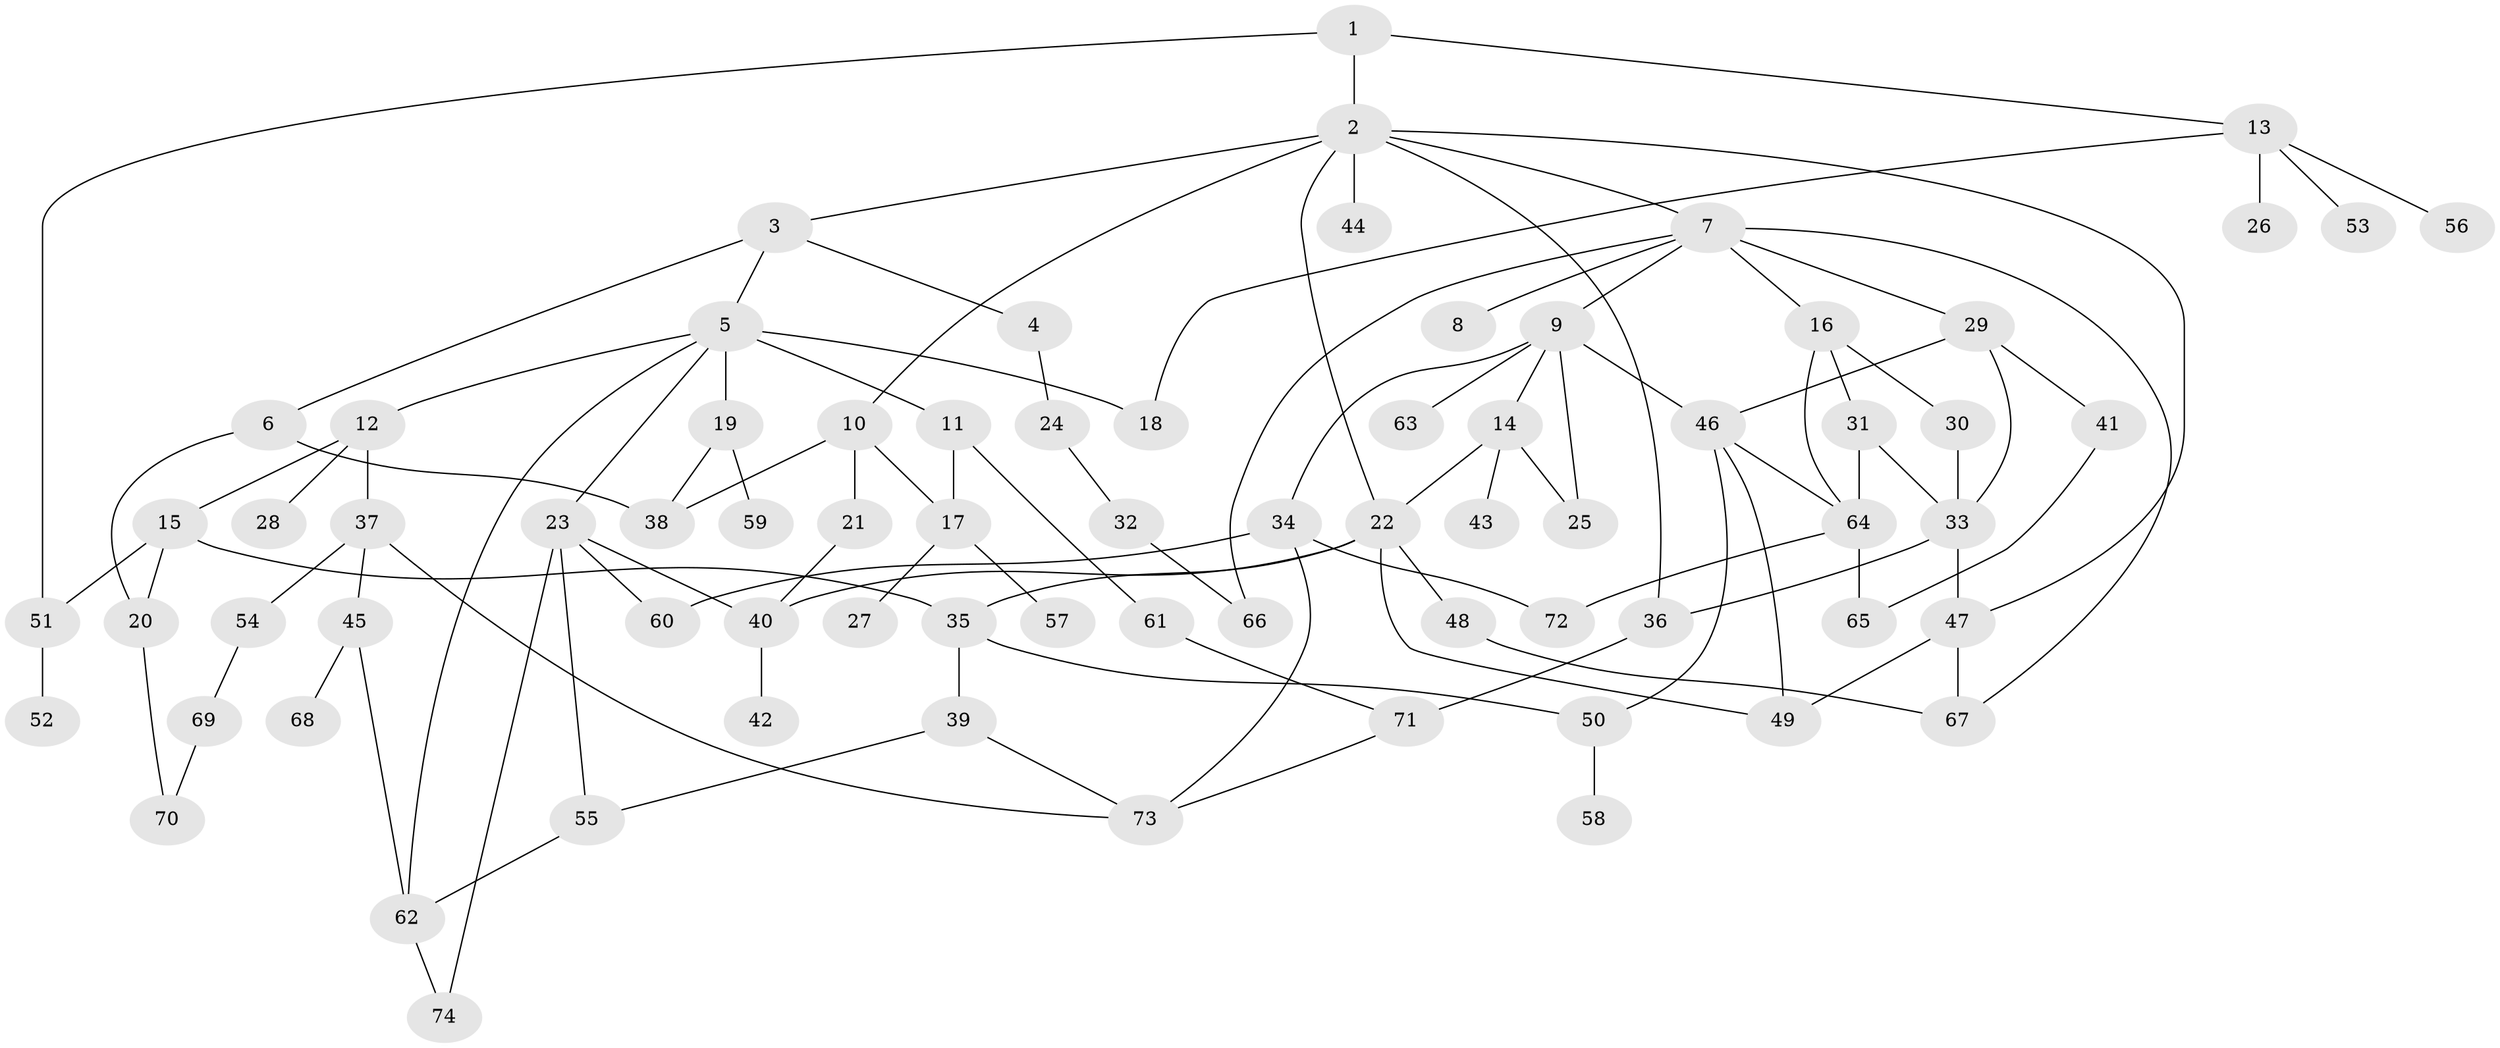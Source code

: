// Generated by graph-tools (version 1.1) at 2025/34/03/09/25 02:34:25]
// undirected, 74 vertices, 109 edges
graph export_dot {
graph [start="1"]
  node [color=gray90,style=filled];
  1;
  2;
  3;
  4;
  5;
  6;
  7;
  8;
  9;
  10;
  11;
  12;
  13;
  14;
  15;
  16;
  17;
  18;
  19;
  20;
  21;
  22;
  23;
  24;
  25;
  26;
  27;
  28;
  29;
  30;
  31;
  32;
  33;
  34;
  35;
  36;
  37;
  38;
  39;
  40;
  41;
  42;
  43;
  44;
  45;
  46;
  47;
  48;
  49;
  50;
  51;
  52;
  53;
  54;
  55;
  56;
  57;
  58;
  59;
  60;
  61;
  62;
  63;
  64;
  65;
  66;
  67;
  68;
  69;
  70;
  71;
  72;
  73;
  74;
  1 -- 2;
  1 -- 13;
  1 -- 51;
  2 -- 3;
  2 -- 7;
  2 -- 10;
  2 -- 22;
  2 -- 36;
  2 -- 44;
  2 -- 47;
  3 -- 4;
  3 -- 5;
  3 -- 6;
  4 -- 24;
  5 -- 11;
  5 -- 12;
  5 -- 18;
  5 -- 19;
  5 -- 23;
  5 -- 62;
  6 -- 20;
  6 -- 38;
  7 -- 8;
  7 -- 9;
  7 -- 16;
  7 -- 29;
  7 -- 66;
  7 -- 67;
  9 -- 14;
  9 -- 34;
  9 -- 46;
  9 -- 63;
  9 -- 25;
  10 -- 17;
  10 -- 21;
  10 -- 38;
  11 -- 61;
  11 -- 17;
  12 -- 15;
  12 -- 28;
  12 -- 37;
  13 -- 26;
  13 -- 53;
  13 -- 56;
  13 -- 18;
  14 -- 25;
  14 -- 43;
  14 -- 22;
  15 -- 51;
  15 -- 35;
  15 -- 20;
  16 -- 30;
  16 -- 31;
  16 -- 64;
  17 -- 27;
  17 -- 57;
  19 -- 59;
  19 -- 38;
  20 -- 70;
  21 -- 40;
  22 -- 35;
  22 -- 48;
  22 -- 49;
  22 -- 40;
  23 -- 40;
  23 -- 60;
  23 -- 74;
  23 -- 55;
  24 -- 32;
  29 -- 33;
  29 -- 41;
  29 -- 46;
  30 -- 33;
  31 -- 64;
  31 -- 33;
  32 -- 66;
  33 -- 47;
  33 -- 36;
  34 -- 72;
  34 -- 60;
  34 -- 73;
  35 -- 39;
  35 -- 50;
  36 -- 71;
  37 -- 45;
  37 -- 54;
  37 -- 73;
  39 -- 55;
  39 -- 73;
  40 -- 42;
  41 -- 65;
  45 -- 68;
  45 -- 62;
  46 -- 49;
  46 -- 64;
  46 -- 50;
  47 -- 49;
  47 -- 67;
  48 -- 67;
  50 -- 58;
  51 -- 52;
  54 -- 69;
  55 -- 62;
  61 -- 71;
  62 -- 74;
  64 -- 65;
  64 -- 72;
  69 -- 70;
  71 -- 73;
}
